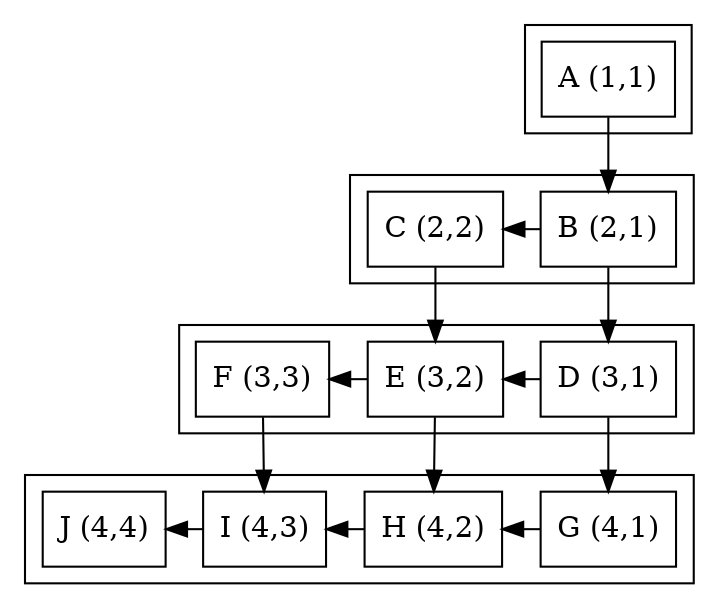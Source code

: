 digraph G {
    //rankdir=TB;  // Ordenar de arriba hacia abajo
    rankdir=TB;
    node [shape=box];  // Nodos en forma de cuadros

    // Definición de los nodos para cada fila
    fila1_nodo1 [label="A (1,1)" group="1"];

    fila2_nodo1 [label="B (2,1)" group="2"];
    fila2_nodo2 [label="C (2,2)" group="2"];

    fila3_nodo1 [label="D (3,1)" group="3"];
    fila3_nodo2 [label="E (3,2)" group="3"];
    fila3_nodo3 [label="F (3,3)" group="3"];

    fila4_nodo1 [label="G (4,1)" group="4"];
    fila4_nodo2 [label="H (4,2)" group="4"];
    fila4_nodo3 [label="I (4,3)" group="4"];
    fila4_nodo4 [label="J (4,4)" group="4"];

    // Subgraph para alinear los nodos en filas
    subgraph cluster_fila1 {
        rank=same;
        fila1_nodo1;
    }

    subgraph cluster_fila2 {
        rank=same;
        fila2_nodo1;
        fila2_nodo2;
    }

    subgraph cluster_fila3 {
        rank=same;
        fila3_nodo1;
        fila3_nodo2;
        fila3_nodo3;
    }

    subgraph cluster_fila4 {
        rank=same;
        fila4_nodo1;
        fila4_nodo2;
        fila4_nodo3;
        fila4_nodo4;
    }
    // Conexiones entre los nodos en cada fila (de izquierda a derecha)
    fila2_nodo1 -> fila2_nodo2 [constraint=false];
    
    fila3_nodo1 -> fila3_nodo2 [constraint=false];
    fila3_nodo2 -> fila3_nodo3 [constraint=false];

    fila4_nodo1 -> fila4_nodo2 [constraint=false];
    fila4_nodo2 -> fila4_nodo3 [constraint=false];
    fila4_nodo3 -> fila4_nodo4 [constraint=false];


    // Conexiones entre los nodos en cada columna (de arriba a abajo)
    fila1_nodo1 -> fila2_nodo1 [constraint=true];
    fila2_nodo1 -> fila3_nodo1 [constraint=true];
    fila3_nodo1 -> fila4_nodo1 [constraint=true];
    
    fila2_nodo2 -> fila3_nodo2 [constraint=true];
    fila3_nodo2 -> fila4_nodo2 [constraint=true];
    
    fila3_nodo3 -> fila4_nodo3 [constraint=true];
}
